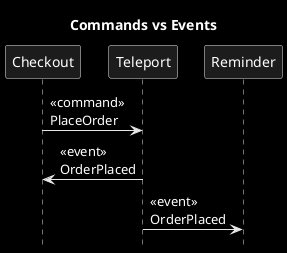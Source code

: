 @startuml
title Commands vs Events
hide footbox
skinparam monochrome reverse

Checkout->Teleport: <<command>>\nPlaceOrder
Checkout<-Teleport: <<event>>\nOrderPlaced
Reminder<-Teleport: <<event>>\nOrderPlaced
@enduml